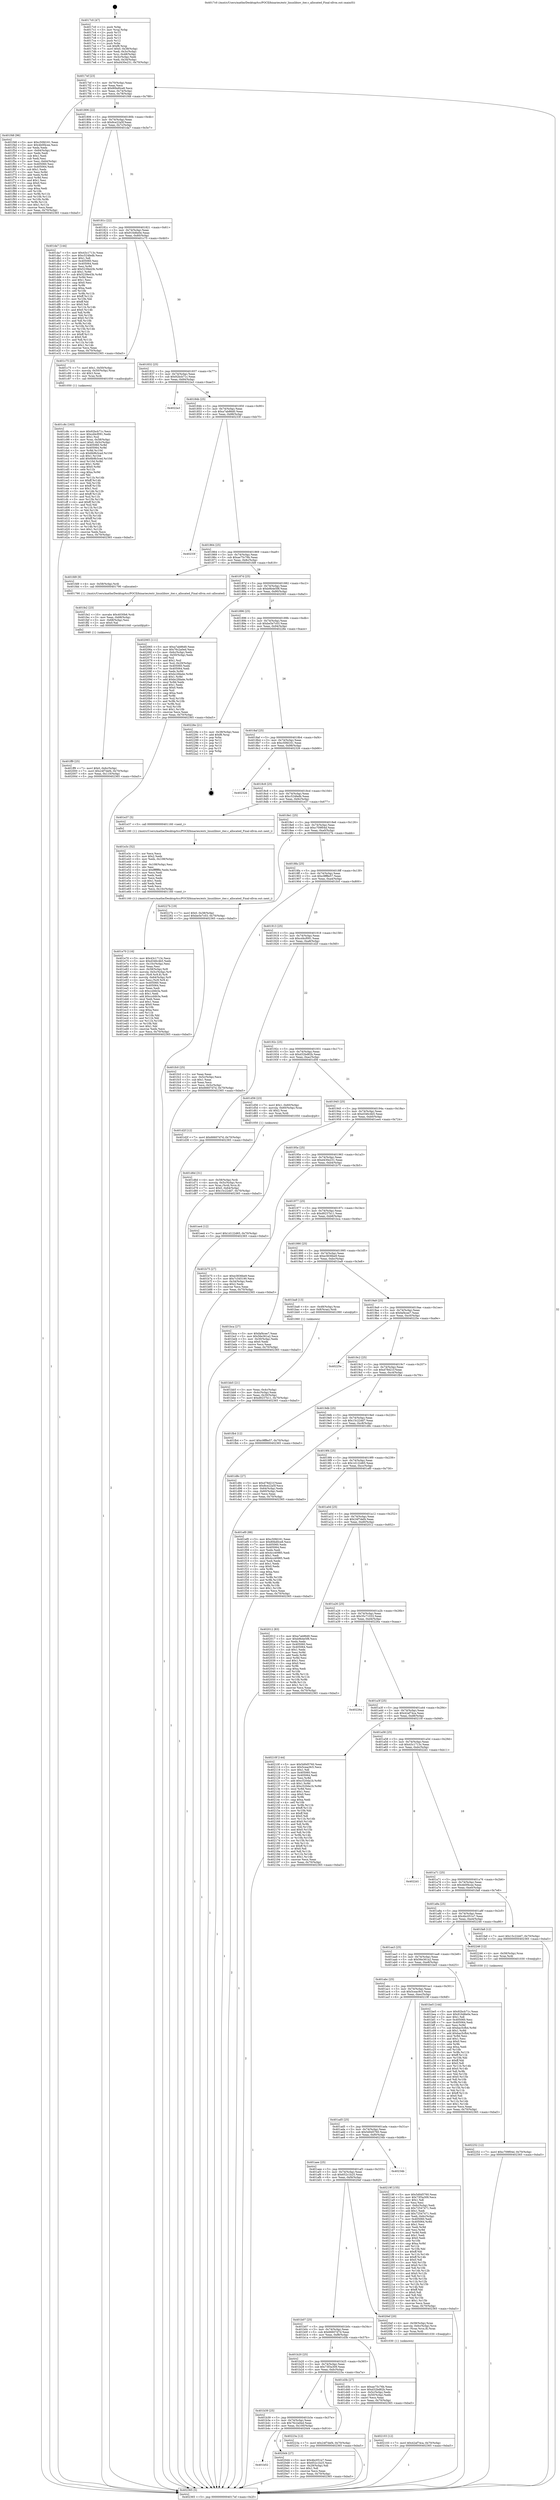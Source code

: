 digraph "0x4017c0" {
  label = "0x4017c0 (/mnt/c/Users/mathe/Desktop/tcc/POCII/binaries/extr_linuxlibiov_iter.c_allocated_Final-ollvm.out::main(0))"
  labelloc = "t"
  node[shape=record]

  Entry [label="",width=0.3,height=0.3,shape=circle,fillcolor=black,style=filled]
  "0x4017ef" [label="{
     0x4017ef [23]\l
     | [instrs]\l
     &nbsp;&nbsp;0x4017ef \<+3\>: mov -0x70(%rbp),%eax\l
     &nbsp;&nbsp;0x4017f2 \<+2\>: mov %eax,%ecx\l
     &nbsp;&nbsp;0x4017f4 \<+6\>: sub $0x80bd0ce8,%ecx\l
     &nbsp;&nbsp;0x4017fa \<+3\>: mov %eax,-0x74(%rbp)\l
     &nbsp;&nbsp;0x4017fd \<+3\>: mov %ecx,-0x78(%rbp)\l
     &nbsp;&nbsp;0x401800 \<+6\>: je 0000000000401f48 \<main+0x788\>\l
  }"]
  "0x401f48" [label="{
     0x401f48 [96]\l
     | [instrs]\l
     &nbsp;&nbsp;0x401f48 \<+5\>: mov $0xc50fd161,%eax\l
     &nbsp;&nbsp;0x401f4d \<+5\>: mov $0x4b0f4cee,%ecx\l
     &nbsp;&nbsp;0x401f52 \<+2\>: xor %edx,%edx\l
     &nbsp;&nbsp;0x401f54 \<+3\>: mov -0x64(%rbp),%esi\l
     &nbsp;&nbsp;0x401f57 \<+2\>: mov %edx,%edi\l
     &nbsp;&nbsp;0x401f59 \<+3\>: sub $0x1,%edi\l
     &nbsp;&nbsp;0x401f5c \<+2\>: sub %edi,%esi\l
     &nbsp;&nbsp;0x401f5e \<+3\>: mov %esi,-0x64(%rbp)\l
     &nbsp;&nbsp;0x401f61 \<+7\>: mov 0x405060,%esi\l
     &nbsp;&nbsp;0x401f68 \<+7\>: mov 0x405064,%edi\l
     &nbsp;&nbsp;0x401f6f \<+3\>: sub $0x1,%edx\l
     &nbsp;&nbsp;0x401f72 \<+3\>: mov %esi,%r8d\l
     &nbsp;&nbsp;0x401f75 \<+3\>: add %edx,%r8d\l
     &nbsp;&nbsp;0x401f78 \<+4\>: imul %r8d,%esi\l
     &nbsp;&nbsp;0x401f7c \<+3\>: and $0x1,%esi\l
     &nbsp;&nbsp;0x401f7f \<+3\>: cmp $0x0,%esi\l
     &nbsp;&nbsp;0x401f82 \<+4\>: sete %r9b\l
     &nbsp;&nbsp;0x401f86 \<+3\>: cmp $0xa,%edi\l
     &nbsp;&nbsp;0x401f89 \<+4\>: setl %r10b\l
     &nbsp;&nbsp;0x401f8d \<+3\>: mov %r9b,%r11b\l
     &nbsp;&nbsp;0x401f90 \<+3\>: and %r10b,%r11b\l
     &nbsp;&nbsp;0x401f93 \<+3\>: xor %r10b,%r9b\l
     &nbsp;&nbsp;0x401f96 \<+3\>: or %r9b,%r11b\l
     &nbsp;&nbsp;0x401f99 \<+4\>: test $0x1,%r11b\l
     &nbsp;&nbsp;0x401f9d \<+3\>: cmovne %ecx,%eax\l
     &nbsp;&nbsp;0x401fa0 \<+3\>: mov %eax,-0x70(%rbp)\l
     &nbsp;&nbsp;0x401fa3 \<+5\>: jmp 0000000000402365 \<main+0xba5\>\l
  }"]
  "0x401806" [label="{
     0x401806 [22]\l
     | [instrs]\l
     &nbsp;&nbsp;0x401806 \<+5\>: jmp 000000000040180b \<main+0x4b\>\l
     &nbsp;&nbsp;0x40180b \<+3\>: mov -0x74(%rbp),%eax\l
     &nbsp;&nbsp;0x40180e \<+5\>: sub $0x8ce22a5f,%eax\l
     &nbsp;&nbsp;0x401813 \<+3\>: mov %eax,-0x7c(%rbp)\l
     &nbsp;&nbsp;0x401816 \<+6\>: je 0000000000401da7 \<main+0x5e7\>\l
  }"]
  Exit [label="",width=0.3,height=0.3,shape=circle,fillcolor=black,style=filled,peripheries=2]
  "0x401da7" [label="{
     0x401da7 [144]\l
     | [instrs]\l
     &nbsp;&nbsp;0x401da7 \<+5\>: mov $0x43c1713c,%eax\l
     &nbsp;&nbsp;0x401dac \<+5\>: mov $0xc524fedb,%ecx\l
     &nbsp;&nbsp;0x401db1 \<+2\>: mov $0x1,%dl\l
     &nbsp;&nbsp;0x401db3 \<+7\>: mov 0x405060,%esi\l
     &nbsp;&nbsp;0x401dba \<+7\>: mov 0x405064,%edi\l
     &nbsp;&nbsp;0x401dc1 \<+3\>: mov %esi,%r8d\l
     &nbsp;&nbsp;0x401dc4 \<+7\>: add $0x5239e43b,%r8d\l
     &nbsp;&nbsp;0x401dcb \<+4\>: sub $0x1,%r8d\l
     &nbsp;&nbsp;0x401dcf \<+7\>: sub $0x5239e43b,%r8d\l
     &nbsp;&nbsp;0x401dd6 \<+4\>: imul %r8d,%esi\l
     &nbsp;&nbsp;0x401dda \<+3\>: and $0x1,%esi\l
     &nbsp;&nbsp;0x401ddd \<+3\>: cmp $0x0,%esi\l
     &nbsp;&nbsp;0x401de0 \<+4\>: sete %r9b\l
     &nbsp;&nbsp;0x401de4 \<+3\>: cmp $0xa,%edi\l
     &nbsp;&nbsp;0x401de7 \<+4\>: setl %r10b\l
     &nbsp;&nbsp;0x401deb \<+3\>: mov %r9b,%r11b\l
     &nbsp;&nbsp;0x401dee \<+4\>: xor $0xff,%r11b\l
     &nbsp;&nbsp;0x401df2 \<+3\>: mov %r10b,%bl\l
     &nbsp;&nbsp;0x401df5 \<+3\>: xor $0xff,%bl\l
     &nbsp;&nbsp;0x401df8 \<+3\>: xor $0x0,%dl\l
     &nbsp;&nbsp;0x401dfb \<+3\>: mov %r11b,%r14b\l
     &nbsp;&nbsp;0x401dfe \<+4\>: and $0x0,%r14b\l
     &nbsp;&nbsp;0x401e02 \<+3\>: and %dl,%r9b\l
     &nbsp;&nbsp;0x401e05 \<+3\>: mov %bl,%r15b\l
     &nbsp;&nbsp;0x401e08 \<+4\>: and $0x0,%r15b\l
     &nbsp;&nbsp;0x401e0c \<+3\>: and %dl,%r10b\l
     &nbsp;&nbsp;0x401e0f \<+3\>: or %r9b,%r14b\l
     &nbsp;&nbsp;0x401e12 \<+3\>: or %r10b,%r15b\l
     &nbsp;&nbsp;0x401e15 \<+3\>: xor %r15b,%r14b\l
     &nbsp;&nbsp;0x401e18 \<+3\>: or %bl,%r11b\l
     &nbsp;&nbsp;0x401e1b \<+4\>: xor $0xff,%r11b\l
     &nbsp;&nbsp;0x401e1f \<+3\>: or $0x0,%dl\l
     &nbsp;&nbsp;0x401e22 \<+3\>: and %dl,%r11b\l
     &nbsp;&nbsp;0x401e25 \<+3\>: or %r11b,%r14b\l
     &nbsp;&nbsp;0x401e28 \<+4\>: test $0x1,%r14b\l
     &nbsp;&nbsp;0x401e2c \<+3\>: cmovne %ecx,%eax\l
     &nbsp;&nbsp;0x401e2f \<+3\>: mov %eax,-0x70(%rbp)\l
     &nbsp;&nbsp;0x401e32 \<+5\>: jmp 0000000000402365 \<main+0xba5\>\l
  }"]
  "0x40181c" [label="{
     0x40181c [22]\l
     | [instrs]\l
     &nbsp;&nbsp;0x40181c \<+5\>: jmp 0000000000401821 \<main+0x61\>\l
     &nbsp;&nbsp;0x401821 \<+3\>: mov -0x74(%rbp),%eax\l
     &nbsp;&nbsp;0x401824 \<+5\>: sub $0x916d6e0e,%eax\l
     &nbsp;&nbsp;0x401829 \<+3\>: mov %eax,-0x80(%rbp)\l
     &nbsp;&nbsp;0x40182c \<+6\>: je 0000000000401c75 \<main+0x4b5\>\l
  }"]
  "0x402252" [label="{
     0x402252 [12]\l
     | [instrs]\l
     &nbsp;&nbsp;0x402252 \<+7\>: movl $0xc709f04d,-0x70(%rbp)\l
     &nbsp;&nbsp;0x402259 \<+5\>: jmp 0000000000402365 \<main+0xba5\>\l
  }"]
  "0x401c75" [label="{
     0x401c75 [23]\l
     | [instrs]\l
     &nbsp;&nbsp;0x401c75 \<+7\>: movl $0x1,-0x50(%rbp)\l
     &nbsp;&nbsp;0x401c7c \<+4\>: movslq -0x50(%rbp),%rax\l
     &nbsp;&nbsp;0x401c80 \<+4\>: shl $0x3,%rax\l
     &nbsp;&nbsp;0x401c84 \<+3\>: mov %rax,%rdi\l
     &nbsp;&nbsp;0x401c87 \<+5\>: call 0000000000401050 \<malloc@plt\>\l
     | [calls]\l
     &nbsp;&nbsp;0x401050 \{1\} (unknown)\l
  }"]
  "0x401832" [label="{
     0x401832 [25]\l
     | [instrs]\l
     &nbsp;&nbsp;0x401832 \<+5\>: jmp 0000000000401837 \<main+0x77\>\l
     &nbsp;&nbsp;0x401837 \<+3\>: mov -0x74(%rbp),%eax\l
     &nbsp;&nbsp;0x40183a \<+5\>: sub $0x92bcb71c,%eax\l
     &nbsp;&nbsp;0x40183f \<+6\>: mov %eax,-0x84(%rbp)\l
     &nbsp;&nbsp;0x401845 \<+6\>: je 00000000004022a3 \<main+0xae3\>\l
  }"]
  "0x402103" [label="{
     0x402103 [12]\l
     | [instrs]\l
     &nbsp;&nbsp;0x402103 \<+7\>: movl $0x42af74ca,-0x70(%rbp)\l
     &nbsp;&nbsp;0x40210a \<+5\>: jmp 0000000000402365 \<main+0xba5\>\l
  }"]
  "0x4022a3" [label="{
     0x4022a3\l
  }", style=dashed]
  "0x40184b" [label="{
     0x40184b [25]\l
     | [instrs]\l
     &nbsp;&nbsp;0x40184b \<+5\>: jmp 0000000000401850 \<main+0x90\>\l
     &nbsp;&nbsp;0x401850 \<+3\>: mov -0x74(%rbp),%eax\l
     &nbsp;&nbsp;0x401853 \<+5\>: sub $0xa7ab86d0,%eax\l
     &nbsp;&nbsp;0x401858 \<+6\>: mov %eax,-0x88(%rbp)\l
     &nbsp;&nbsp;0x40185e \<+6\>: je 000000000040233f \<main+0xb7f\>\l
  }"]
  "0x401b52" [label="{
     0x401b52\l
  }", style=dashed]
  "0x40233f" [label="{
     0x40233f\l
  }", style=dashed]
  "0x401864" [label="{
     0x401864 [25]\l
     | [instrs]\l
     &nbsp;&nbsp;0x401864 \<+5\>: jmp 0000000000401869 \<main+0xa9\>\l
     &nbsp;&nbsp;0x401869 \<+3\>: mov -0x74(%rbp),%eax\l
     &nbsp;&nbsp;0x40186c \<+5\>: sub $0xae75c76b,%eax\l
     &nbsp;&nbsp;0x401871 \<+6\>: mov %eax,-0x8c(%rbp)\l
     &nbsp;&nbsp;0x401877 \<+6\>: je 0000000000401fd9 \<main+0x819\>\l
  }"]
  "0x4020d4" [label="{
     0x4020d4 [27]\l
     | [instrs]\l
     &nbsp;&nbsp;0x4020d4 \<+5\>: mov $0x4bc051e7,%eax\l
     &nbsp;&nbsp;0x4020d9 \<+5\>: mov $0x652c1b25,%ecx\l
     &nbsp;&nbsp;0x4020de \<+3\>: mov -0x29(%rbp),%dl\l
     &nbsp;&nbsp;0x4020e1 \<+3\>: test $0x1,%dl\l
     &nbsp;&nbsp;0x4020e4 \<+3\>: cmovne %ecx,%eax\l
     &nbsp;&nbsp;0x4020e7 \<+3\>: mov %eax,-0x70(%rbp)\l
     &nbsp;&nbsp;0x4020ea \<+5\>: jmp 0000000000402365 \<main+0xba5\>\l
  }"]
  "0x401fd9" [label="{
     0x401fd9 [9]\l
     | [instrs]\l
     &nbsp;&nbsp;0x401fd9 \<+4\>: mov -0x58(%rbp),%rdi\l
     &nbsp;&nbsp;0x401fdd \<+5\>: call 0000000000401790 \<allocated\>\l
     | [calls]\l
     &nbsp;&nbsp;0x401790 \{1\} (/mnt/c/Users/mathe/Desktop/tcc/POCII/binaries/extr_linuxlibiov_iter.c_allocated_Final-ollvm.out::allocated)\l
  }"]
  "0x40187d" [label="{
     0x40187d [25]\l
     | [instrs]\l
     &nbsp;&nbsp;0x40187d \<+5\>: jmp 0000000000401882 \<main+0xc2\>\l
     &nbsp;&nbsp;0x401882 \<+3\>: mov -0x74(%rbp),%eax\l
     &nbsp;&nbsp;0x401885 \<+5\>: sub $0xb9b4e5f8,%eax\l
     &nbsp;&nbsp;0x40188a \<+6\>: mov %eax,-0x90(%rbp)\l
     &nbsp;&nbsp;0x401890 \<+6\>: je 0000000000402065 \<main+0x8a5\>\l
  }"]
  "0x401b39" [label="{
     0x401b39 [25]\l
     | [instrs]\l
     &nbsp;&nbsp;0x401b39 \<+5\>: jmp 0000000000401b3e \<main+0x37e\>\l
     &nbsp;&nbsp;0x401b3e \<+3\>: mov -0x74(%rbp),%eax\l
     &nbsp;&nbsp;0x401b41 \<+5\>: sub $0x76c2a0ed,%eax\l
     &nbsp;&nbsp;0x401b46 \<+6\>: mov %eax,-0x100(%rbp)\l
     &nbsp;&nbsp;0x401b4c \<+6\>: je 00000000004020d4 \<main+0x914\>\l
  }"]
  "0x402065" [label="{
     0x402065 [111]\l
     | [instrs]\l
     &nbsp;&nbsp;0x402065 \<+5\>: mov $0xa7ab86d0,%eax\l
     &nbsp;&nbsp;0x40206a \<+5\>: mov $0x76c2a0ed,%ecx\l
     &nbsp;&nbsp;0x40206f \<+3\>: mov -0x6c(%rbp),%edx\l
     &nbsp;&nbsp;0x402072 \<+3\>: cmp -0x50(%rbp),%edx\l
     &nbsp;&nbsp;0x402075 \<+4\>: setl %sil\l
     &nbsp;&nbsp;0x402079 \<+4\>: and $0x1,%sil\l
     &nbsp;&nbsp;0x40207d \<+4\>: mov %sil,-0x29(%rbp)\l
     &nbsp;&nbsp;0x402081 \<+7\>: mov 0x405060,%edx\l
     &nbsp;&nbsp;0x402088 \<+7\>: mov 0x405064,%edi\l
     &nbsp;&nbsp;0x40208f \<+3\>: mov %edx,%r8d\l
     &nbsp;&nbsp;0x402092 \<+7\>: sub $0xbc2fda4e,%r8d\l
     &nbsp;&nbsp;0x402099 \<+4\>: sub $0x1,%r8d\l
     &nbsp;&nbsp;0x40209d \<+7\>: add $0xbc2fda4e,%r8d\l
     &nbsp;&nbsp;0x4020a4 \<+4\>: imul %r8d,%edx\l
     &nbsp;&nbsp;0x4020a8 \<+3\>: and $0x1,%edx\l
     &nbsp;&nbsp;0x4020ab \<+3\>: cmp $0x0,%edx\l
     &nbsp;&nbsp;0x4020ae \<+4\>: sete %sil\l
     &nbsp;&nbsp;0x4020b2 \<+3\>: cmp $0xa,%edi\l
     &nbsp;&nbsp;0x4020b5 \<+4\>: setl %r9b\l
     &nbsp;&nbsp;0x4020b9 \<+3\>: mov %sil,%r10b\l
     &nbsp;&nbsp;0x4020bc \<+3\>: and %r9b,%r10b\l
     &nbsp;&nbsp;0x4020bf \<+3\>: xor %r9b,%sil\l
     &nbsp;&nbsp;0x4020c2 \<+3\>: or %sil,%r10b\l
     &nbsp;&nbsp;0x4020c5 \<+4\>: test $0x1,%r10b\l
     &nbsp;&nbsp;0x4020c9 \<+3\>: cmovne %ecx,%eax\l
     &nbsp;&nbsp;0x4020cc \<+3\>: mov %eax,-0x70(%rbp)\l
     &nbsp;&nbsp;0x4020cf \<+5\>: jmp 0000000000402365 \<main+0xba5\>\l
  }"]
  "0x401896" [label="{
     0x401896 [25]\l
     | [instrs]\l
     &nbsp;&nbsp;0x401896 \<+5\>: jmp 000000000040189b \<main+0xdb\>\l
     &nbsp;&nbsp;0x40189b \<+3\>: mov -0x74(%rbp),%eax\l
     &nbsp;&nbsp;0x40189e \<+5\>: sub $0xbe5e7c03,%eax\l
     &nbsp;&nbsp;0x4018a3 \<+6\>: mov %eax,-0x94(%rbp)\l
     &nbsp;&nbsp;0x4018a9 \<+6\>: je 000000000040228e \<main+0xace\>\l
  }"]
  "0x40223a" [label="{
     0x40223a [12]\l
     | [instrs]\l
     &nbsp;&nbsp;0x40223a \<+7\>: movl $0x24f7def4,-0x70(%rbp)\l
     &nbsp;&nbsp;0x402241 \<+5\>: jmp 0000000000402365 \<main+0xba5\>\l
  }"]
  "0x40228e" [label="{
     0x40228e [21]\l
     | [instrs]\l
     &nbsp;&nbsp;0x40228e \<+3\>: mov -0x38(%rbp),%eax\l
     &nbsp;&nbsp;0x402291 \<+7\>: add $0xf8,%rsp\l
     &nbsp;&nbsp;0x402298 \<+1\>: pop %rbx\l
     &nbsp;&nbsp;0x402299 \<+2\>: pop %r12\l
     &nbsp;&nbsp;0x40229b \<+2\>: pop %r13\l
     &nbsp;&nbsp;0x40229d \<+2\>: pop %r14\l
     &nbsp;&nbsp;0x40229f \<+2\>: pop %r15\l
     &nbsp;&nbsp;0x4022a1 \<+1\>: pop %rbp\l
     &nbsp;&nbsp;0x4022a2 \<+1\>: ret\l
  }"]
  "0x4018af" [label="{
     0x4018af [25]\l
     | [instrs]\l
     &nbsp;&nbsp;0x4018af \<+5\>: jmp 00000000004018b4 \<main+0xf4\>\l
     &nbsp;&nbsp;0x4018b4 \<+3\>: mov -0x74(%rbp),%eax\l
     &nbsp;&nbsp;0x4018b7 \<+5\>: sub $0xc50fd161,%eax\l
     &nbsp;&nbsp;0x4018bc \<+6\>: mov %eax,-0x98(%rbp)\l
     &nbsp;&nbsp;0x4018c2 \<+6\>: je 0000000000402326 \<main+0xb66\>\l
  }"]
  "0x401ff9" [label="{
     0x401ff9 [25]\l
     | [instrs]\l
     &nbsp;&nbsp;0x401ff9 \<+7\>: movl $0x0,-0x6c(%rbp)\l
     &nbsp;&nbsp;0x402000 \<+7\>: movl $0x24f7def4,-0x70(%rbp)\l
     &nbsp;&nbsp;0x402007 \<+6\>: mov %eax,-0x110(%rbp)\l
     &nbsp;&nbsp;0x40200d \<+5\>: jmp 0000000000402365 \<main+0xba5\>\l
  }"]
  "0x402326" [label="{
     0x402326\l
  }", style=dashed]
  "0x4018c8" [label="{
     0x4018c8 [25]\l
     | [instrs]\l
     &nbsp;&nbsp;0x4018c8 \<+5\>: jmp 00000000004018cd \<main+0x10d\>\l
     &nbsp;&nbsp;0x4018cd \<+3\>: mov -0x74(%rbp),%eax\l
     &nbsp;&nbsp;0x4018d0 \<+5\>: sub $0xc524fedb,%eax\l
     &nbsp;&nbsp;0x4018d5 \<+6\>: mov %eax,-0x9c(%rbp)\l
     &nbsp;&nbsp;0x4018db \<+6\>: je 0000000000401e37 \<main+0x677\>\l
  }"]
  "0x401fe2" [label="{
     0x401fe2 [23]\l
     | [instrs]\l
     &nbsp;&nbsp;0x401fe2 \<+10\>: movabs $0x4030b6,%rdi\l
     &nbsp;&nbsp;0x401fec \<+3\>: mov %eax,-0x68(%rbp)\l
     &nbsp;&nbsp;0x401fef \<+3\>: mov -0x68(%rbp),%esi\l
     &nbsp;&nbsp;0x401ff2 \<+2\>: mov $0x0,%al\l
     &nbsp;&nbsp;0x401ff4 \<+5\>: call 0000000000401040 \<printf@plt\>\l
     | [calls]\l
     &nbsp;&nbsp;0x401040 \{1\} (unknown)\l
  }"]
  "0x401e37" [label="{
     0x401e37 [5]\l
     | [instrs]\l
     &nbsp;&nbsp;0x401e37 \<+5\>: call 0000000000401160 \<next_i\>\l
     | [calls]\l
     &nbsp;&nbsp;0x401160 \{1\} (/mnt/c/Users/mathe/Desktop/tcc/POCII/binaries/extr_linuxlibiov_iter.c_allocated_Final-ollvm.out::next_i)\l
  }"]
  "0x4018e1" [label="{
     0x4018e1 [25]\l
     | [instrs]\l
     &nbsp;&nbsp;0x4018e1 \<+5\>: jmp 00000000004018e6 \<main+0x126\>\l
     &nbsp;&nbsp;0x4018e6 \<+3\>: mov -0x74(%rbp),%eax\l
     &nbsp;&nbsp;0x4018e9 \<+5\>: sub $0xc709f04d,%eax\l
     &nbsp;&nbsp;0x4018ee \<+6\>: mov %eax,-0xa0(%rbp)\l
     &nbsp;&nbsp;0x4018f4 \<+6\>: je 000000000040227b \<main+0xabb\>\l
  }"]
  "0x401e70" [label="{
     0x401e70 [116]\l
     | [instrs]\l
     &nbsp;&nbsp;0x401e70 \<+5\>: mov $0x43c1713c,%ecx\l
     &nbsp;&nbsp;0x401e75 \<+5\>: mov $0xd346c4b5,%edx\l
     &nbsp;&nbsp;0x401e7a \<+6\>: mov -0x10c(%rbp),%esi\l
     &nbsp;&nbsp;0x401e80 \<+3\>: imul %eax,%esi\l
     &nbsp;&nbsp;0x401e83 \<+4\>: mov -0x58(%rbp),%r8\l
     &nbsp;&nbsp;0x401e87 \<+4\>: movslq -0x5c(%rbp),%r9\l
     &nbsp;&nbsp;0x401e8b \<+4\>: mov (%r8,%r9,8),%r8\l
     &nbsp;&nbsp;0x401e8f \<+4\>: movslq -0x64(%rbp),%r9\l
     &nbsp;&nbsp;0x401e93 \<+4\>: mov %esi,(%r8,%r9,4)\l
     &nbsp;&nbsp;0x401e97 \<+7\>: mov 0x405060,%eax\l
     &nbsp;&nbsp;0x401e9e \<+7\>: mov 0x405064,%esi\l
     &nbsp;&nbsp;0x401ea5 \<+2\>: mov %eax,%edi\l
     &nbsp;&nbsp;0x401ea7 \<+6\>: sub $0xccd4b3a,%edi\l
     &nbsp;&nbsp;0x401ead \<+3\>: sub $0x1,%edi\l
     &nbsp;&nbsp;0x401eb0 \<+6\>: add $0xccd4b3a,%edi\l
     &nbsp;&nbsp;0x401eb6 \<+3\>: imul %edi,%eax\l
     &nbsp;&nbsp;0x401eb9 \<+3\>: and $0x1,%eax\l
     &nbsp;&nbsp;0x401ebc \<+3\>: cmp $0x0,%eax\l
     &nbsp;&nbsp;0x401ebf \<+4\>: sete %r10b\l
     &nbsp;&nbsp;0x401ec3 \<+3\>: cmp $0xa,%esi\l
     &nbsp;&nbsp;0x401ec6 \<+4\>: setl %r11b\l
     &nbsp;&nbsp;0x401eca \<+3\>: mov %r10b,%bl\l
     &nbsp;&nbsp;0x401ecd \<+3\>: and %r11b,%bl\l
     &nbsp;&nbsp;0x401ed0 \<+3\>: xor %r11b,%r10b\l
     &nbsp;&nbsp;0x401ed3 \<+3\>: or %r10b,%bl\l
     &nbsp;&nbsp;0x401ed6 \<+3\>: test $0x1,%bl\l
     &nbsp;&nbsp;0x401ed9 \<+3\>: cmovne %edx,%ecx\l
     &nbsp;&nbsp;0x401edc \<+3\>: mov %ecx,-0x70(%rbp)\l
     &nbsp;&nbsp;0x401edf \<+5\>: jmp 0000000000402365 \<main+0xba5\>\l
  }"]
  "0x40227b" [label="{
     0x40227b [19]\l
     | [instrs]\l
     &nbsp;&nbsp;0x40227b \<+7\>: movl $0x0,-0x38(%rbp)\l
     &nbsp;&nbsp;0x402282 \<+7\>: movl $0xbe5e7c03,-0x70(%rbp)\l
     &nbsp;&nbsp;0x402289 \<+5\>: jmp 0000000000402365 \<main+0xba5\>\l
  }"]
  "0x4018fa" [label="{
     0x4018fa [25]\l
     | [instrs]\l
     &nbsp;&nbsp;0x4018fa \<+5\>: jmp 00000000004018ff \<main+0x13f\>\l
     &nbsp;&nbsp;0x4018ff \<+3\>: mov -0x74(%rbp),%eax\l
     &nbsp;&nbsp;0x401902 \<+5\>: sub $0xc9ff8e57,%eax\l
     &nbsp;&nbsp;0x401907 \<+6\>: mov %eax,-0xa4(%rbp)\l
     &nbsp;&nbsp;0x40190d \<+6\>: je 0000000000401fc0 \<main+0x800\>\l
  }"]
  "0x401e3c" [label="{
     0x401e3c [52]\l
     | [instrs]\l
     &nbsp;&nbsp;0x401e3c \<+2\>: xor %ecx,%ecx\l
     &nbsp;&nbsp;0x401e3e \<+5\>: mov $0x2,%edx\l
     &nbsp;&nbsp;0x401e43 \<+6\>: mov %edx,-0x108(%rbp)\l
     &nbsp;&nbsp;0x401e49 \<+1\>: cltd\l
     &nbsp;&nbsp;0x401e4a \<+6\>: mov -0x108(%rbp),%esi\l
     &nbsp;&nbsp;0x401e50 \<+2\>: idiv %esi\l
     &nbsp;&nbsp;0x401e52 \<+6\>: imul $0xfffffffe,%edx,%edx\l
     &nbsp;&nbsp;0x401e58 \<+2\>: mov %ecx,%edi\l
     &nbsp;&nbsp;0x401e5a \<+2\>: sub %edx,%edi\l
     &nbsp;&nbsp;0x401e5c \<+2\>: mov %ecx,%edx\l
     &nbsp;&nbsp;0x401e5e \<+3\>: sub $0x1,%edx\l
     &nbsp;&nbsp;0x401e61 \<+2\>: add %edx,%edi\l
     &nbsp;&nbsp;0x401e63 \<+2\>: sub %edi,%ecx\l
     &nbsp;&nbsp;0x401e65 \<+6\>: mov %ecx,-0x10c(%rbp)\l
     &nbsp;&nbsp;0x401e6b \<+5\>: call 0000000000401160 \<next_i\>\l
     | [calls]\l
     &nbsp;&nbsp;0x401160 \{1\} (/mnt/c/Users/mathe/Desktop/tcc/POCII/binaries/extr_linuxlibiov_iter.c_allocated_Final-ollvm.out::next_i)\l
  }"]
  "0x401fc0" [label="{
     0x401fc0 [25]\l
     | [instrs]\l
     &nbsp;&nbsp;0x401fc0 \<+2\>: xor %eax,%eax\l
     &nbsp;&nbsp;0x401fc2 \<+3\>: mov -0x5c(%rbp),%ecx\l
     &nbsp;&nbsp;0x401fc5 \<+3\>: sub $0x1,%eax\l
     &nbsp;&nbsp;0x401fc8 \<+2\>: sub %eax,%ecx\l
     &nbsp;&nbsp;0x401fca \<+3\>: mov %ecx,-0x5c(%rbp)\l
     &nbsp;&nbsp;0x401fcd \<+7\>: movl $0x66607d7d,-0x70(%rbp)\l
     &nbsp;&nbsp;0x401fd4 \<+5\>: jmp 0000000000402365 \<main+0xba5\>\l
  }"]
  "0x401913" [label="{
     0x401913 [25]\l
     | [instrs]\l
     &nbsp;&nbsp;0x401913 \<+5\>: jmp 0000000000401918 \<main+0x158\>\l
     &nbsp;&nbsp;0x401918 \<+3\>: mov -0x74(%rbp),%eax\l
     &nbsp;&nbsp;0x40191b \<+5\>: sub $0xcd4cf091,%eax\l
     &nbsp;&nbsp;0x401920 \<+6\>: mov %eax,-0xa8(%rbp)\l
     &nbsp;&nbsp;0x401926 \<+6\>: je 0000000000401d2f \<main+0x56f\>\l
  }"]
  "0x401d6d" [label="{
     0x401d6d [31]\l
     | [instrs]\l
     &nbsp;&nbsp;0x401d6d \<+4\>: mov -0x58(%rbp),%rdi\l
     &nbsp;&nbsp;0x401d71 \<+4\>: movslq -0x5c(%rbp),%rcx\l
     &nbsp;&nbsp;0x401d75 \<+4\>: mov %rax,(%rdi,%rcx,8)\l
     &nbsp;&nbsp;0x401d79 \<+7\>: movl $0x0,-0x64(%rbp)\l
     &nbsp;&nbsp;0x401d80 \<+7\>: movl $0x15c22dd7,-0x70(%rbp)\l
     &nbsp;&nbsp;0x401d87 \<+5\>: jmp 0000000000402365 \<main+0xba5\>\l
  }"]
  "0x401d2f" [label="{
     0x401d2f [12]\l
     | [instrs]\l
     &nbsp;&nbsp;0x401d2f \<+7\>: movl $0x66607d7d,-0x70(%rbp)\l
     &nbsp;&nbsp;0x401d36 \<+5\>: jmp 0000000000402365 \<main+0xba5\>\l
  }"]
  "0x40192c" [label="{
     0x40192c [25]\l
     | [instrs]\l
     &nbsp;&nbsp;0x40192c \<+5\>: jmp 0000000000401931 \<main+0x171\>\l
     &nbsp;&nbsp;0x401931 \<+3\>: mov -0x74(%rbp),%eax\l
     &nbsp;&nbsp;0x401934 \<+5\>: sub $0xd32bd82b,%eax\l
     &nbsp;&nbsp;0x401939 \<+6\>: mov %eax,-0xac(%rbp)\l
     &nbsp;&nbsp;0x40193f \<+6\>: je 0000000000401d56 \<main+0x596\>\l
  }"]
  "0x401b20" [label="{
     0x401b20 [25]\l
     | [instrs]\l
     &nbsp;&nbsp;0x401b20 \<+5\>: jmp 0000000000401b25 \<main+0x365\>\l
     &nbsp;&nbsp;0x401b25 \<+3\>: mov -0x74(%rbp),%eax\l
     &nbsp;&nbsp;0x401b28 \<+5\>: sub $0x73f3a309,%eax\l
     &nbsp;&nbsp;0x401b2d \<+6\>: mov %eax,-0xfc(%rbp)\l
     &nbsp;&nbsp;0x401b33 \<+6\>: je 000000000040223a \<main+0xa7a\>\l
  }"]
  "0x401d56" [label="{
     0x401d56 [23]\l
     | [instrs]\l
     &nbsp;&nbsp;0x401d56 \<+7\>: movl $0x1,-0x60(%rbp)\l
     &nbsp;&nbsp;0x401d5d \<+4\>: movslq -0x60(%rbp),%rax\l
     &nbsp;&nbsp;0x401d61 \<+4\>: shl $0x2,%rax\l
     &nbsp;&nbsp;0x401d65 \<+3\>: mov %rax,%rdi\l
     &nbsp;&nbsp;0x401d68 \<+5\>: call 0000000000401050 \<malloc@plt\>\l
     | [calls]\l
     &nbsp;&nbsp;0x401050 \{1\} (unknown)\l
  }"]
  "0x401945" [label="{
     0x401945 [25]\l
     | [instrs]\l
     &nbsp;&nbsp;0x401945 \<+5\>: jmp 000000000040194a \<main+0x18a\>\l
     &nbsp;&nbsp;0x40194a \<+3\>: mov -0x74(%rbp),%eax\l
     &nbsp;&nbsp;0x40194d \<+5\>: sub $0xd346c4b5,%eax\l
     &nbsp;&nbsp;0x401952 \<+6\>: mov %eax,-0xb0(%rbp)\l
     &nbsp;&nbsp;0x401958 \<+6\>: je 0000000000401ee4 \<main+0x724\>\l
  }"]
  "0x401d3b" [label="{
     0x401d3b [27]\l
     | [instrs]\l
     &nbsp;&nbsp;0x401d3b \<+5\>: mov $0xae75c76b,%eax\l
     &nbsp;&nbsp;0x401d40 \<+5\>: mov $0xd32bd82b,%ecx\l
     &nbsp;&nbsp;0x401d45 \<+3\>: mov -0x5c(%rbp),%edx\l
     &nbsp;&nbsp;0x401d48 \<+3\>: cmp -0x50(%rbp),%edx\l
     &nbsp;&nbsp;0x401d4b \<+3\>: cmovl %ecx,%eax\l
     &nbsp;&nbsp;0x401d4e \<+3\>: mov %eax,-0x70(%rbp)\l
     &nbsp;&nbsp;0x401d51 \<+5\>: jmp 0000000000402365 \<main+0xba5\>\l
  }"]
  "0x401ee4" [label="{
     0x401ee4 [12]\l
     | [instrs]\l
     &nbsp;&nbsp;0x401ee4 \<+7\>: movl $0x1d122d65,-0x70(%rbp)\l
     &nbsp;&nbsp;0x401eeb \<+5\>: jmp 0000000000402365 \<main+0xba5\>\l
  }"]
  "0x40195e" [label="{
     0x40195e [25]\l
     | [instrs]\l
     &nbsp;&nbsp;0x40195e \<+5\>: jmp 0000000000401963 \<main+0x1a3\>\l
     &nbsp;&nbsp;0x401963 \<+3\>: mov -0x74(%rbp),%eax\l
     &nbsp;&nbsp;0x401966 \<+5\>: sub $0xd430e231,%eax\l
     &nbsp;&nbsp;0x40196b \<+6\>: mov %eax,-0xb4(%rbp)\l
     &nbsp;&nbsp;0x401971 \<+6\>: je 0000000000401b75 \<main+0x3b5\>\l
  }"]
  "0x401b07" [label="{
     0x401b07 [25]\l
     | [instrs]\l
     &nbsp;&nbsp;0x401b07 \<+5\>: jmp 0000000000401b0c \<main+0x34c\>\l
     &nbsp;&nbsp;0x401b0c \<+3\>: mov -0x74(%rbp),%eax\l
     &nbsp;&nbsp;0x401b0f \<+5\>: sub $0x66607d7d,%eax\l
     &nbsp;&nbsp;0x401b14 \<+6\>: mov %eax,-0xf8(%rbp)\l
     &nbsp;&nbsp;0x401b1a \<+6\>: je 0000000000401d3b \<main+0x57b\>\l
  }"]
  "0x401b75" [label="{
     0x401b75 [27]\l
     | [instrs]\l
     &nbsp;&nbsp;0x401b75 \<+5\>: mov $0xe3836be9,%eax\l
     &nbsp;&nbsp;0x401b7a \<+5\>: mov $0x7c345190,%ecx\l
     &nbsp;&nbsp;0x401b7f \<+3\>: mov -0x34(%rbp),%edx\l
     &nbsp;&nbsp;0x401b82 \<+3\>: cmp $0x2,%edx\l
     &nbsp;&nbsp;0x401b85 \<+3\>: cmovne %ecx,%eax\l
     &nbsp;&nbsp;0x401b88 \<+3\>: mov %eax,-0x70(%rbp)\l
     &nbsp;&nbsp;0x401b8b \<+5\>: jmp 0000000000402365 \<main+0xba5\>\l
  }"]
  "0x401977" [label="{
     0x401977 [25]\l
     | [instrs]\l
     &nbsp;&nbsp;0x401977 \<+5\>: jmp 000000000040197c \<main+0x1bc\>\l
     &nbsp;&nbsp;0x40197c \<+3\>: mov -0x74(%rbp),%eax\l
     &nbsp;&nbsp;0x40197f \<+5\>: sub $0xd9237b11,%eax\l
     &nbsp;&nbsp;0x401984 \<+6\>: mov %eax,-0xb8(%rbp)\l
     &nbsp;&nbsp;0x40198a \<+6\>: je 0000000000401bca \<main+0x40a\>\l
  }"]
  "0x402365" [label="{
     0x402365 [5]\l
     | [instrs]\l
     &nbsp;&nbsp;0x402365 \<+5\>: jmp 00000000004017ef \<main+0x2f\>\l
  }"]
  "0x4017c0" [label="{
     0x4017c0 [47]\l
     | [instrs]\l
     &nbsp;&nbsp;0x4017c0 \<+1\>: push %rbp\l
     &nbsp;&nbsp;0x4017c1 \<+3\>: mov %rsp,%rbp\l
     &nbsp;&nbsp;0x4017c4 \<+2\>: push %r15\l
     &nbsp;&nbsp;0x4017c6 \<+2\>: push %r14\l
     &nbsp;&nbsp;0x4017c8 \<+2\>: push %r13\l
     &nbsp;&nbsp;0x4017ca \<+2\>: push %r12\l
     &nbsp;&nbsp;0x4017cc \<+1\>: push %rbx\l
     &nbsp;&nbsp;0x4017cd \<+7\>: sub $0xf8,%rsp\l
     &nbsp;&nbsp;0x4017d4 \<+7\>: movl $0x0,-0x38(%rbp)\l
     &nbsp;&nbsp;0x4017db \<+3\>: mov %edi,-0x3c(%rbp)\l
     &nbsp;&nbsp;0x4017de \<+4\>: mov %rsi,-0x48(%rbp)\l
     &nbsp;&nbsp;0x4017e2 \<+3\>: mov -0x3c(%rbp),%edi\l
     &nbsp;&nbsp;0x4017e5 \<+3\>: mov %edi,-0x34(%rbp)\l
     &nbsp;&nbsp;0x4017e8 \<+7\>: movl $0xd430e231,-0x70(%rbp)\l
  }"]
  "0x4020ef" [label="{
     0x4020ef [20]\l
     | [instrs]\l
     &nbsp;&nbsp;0x4020ef \<+4\>: mov -0x58(%rbp),%rax\l
     &nbsp;&nbsp;0x4020f3 \<+4\>: movslq -0x6c(%rbp),%rcx\l
     &nbsp;&nbsp;0x4020f7 \<+4\>: mov (%rax,%rcx,8),%rax\l
     &nbsp;&nbsp;0x4020fb \<+3\>: mov %rax,%rdi\l
     &nbsp;&nbsp;0x4020fe \<+5\>: call 0000000000401030 \<free@plt\>\l
     | [calls]\l
     &nbsp;&nbsp;0x401030 \{1\} (unknown)\l
  }"]
  "0x401bca" [label="{
     0x401bca [27]\l
     | [instrs]\l
     &nbsp;&nbsp;0x401bca \<+5\>: mov $0xfaf4cee7,%eax\l
     &nbsp;&nbsp;0x401bcf \<+5\>: mov $0x56e361a2,%ecx\l
     &nbsp;&nbsp;0x401bd4 \<+3\>: mov -0x30(%rbp),%edx\l
     &nbsp;&nbsp;0x401bd7 \<+3\>: cmp $0x0,%edx\l
     &nbsp;&nbsp;0x401bda \<+3\>: cmove %ecx,%eax\l
     &nbsp;&nbsp;0x401bdd \<+3\>: mov %eax,-0x70(%rbp)\l
     &nbsp;&nbsp;0x401be0 \<+5\>: jmp 0000000000402365 \<main+0xba5\>\l
  }"]
  "0x401990" [label="{
     0x401990 [25]\l
     | [instrs]\l
     &nbsp;&nbsp;0x401990 \<+5\>: jmp 0000000000401995 \<main+0x1d5\>\l
     &nbsp;&nbsp;0x401995 \<+3\>: mov -0x74(%rbp),%eax\l
     &nbsp;&nbsp;0x401998 \<+5\>: sub $0xe3836be9,%eax\l
     &nbsp;&nbsp;0x40199d \<+6\>: mov %eax,-0xbc(%rbp)\l
     &nbsp;&nbsp;0x4019a3 \<+6\>: je 0000000000401ba8 \<main+0x3e8\>\l
  }"]
  "0x401aee" [label="{
     0x401aee [25]\l
     | [instrs]\l
     &nbsp;&nbsp;0x401aee \<+5\>: jmp 0000000000401af3 \<main+0x333\>\l
     &nbsp;&nbsp;0x401af3 \<+3\>: mov -0x74(%rbp),%eax\l
     &nbsp;&nbsp;0x401af6 \<+5\>: sub $0x652c1b25,%eax\l
     &nbsp;&nbsp;0x401afb \<+6\>: mov %eax,-0xf4(%rbp)\l
     &nbsp;&nbsp;0x401b01 \<+6\>: je 00000000004020ef \<main+0x92f\>\l
  }"]
  "0x401ba8" [label="{
     0x401ba8 [13]\l
     | [instrs]\l
     &nbsp;&nbsp;0x401ba8 \<+4\>: mov -0x48(%rbp),%rax\l
     &nbsp;&nbsp;0x401bac \<+4\>: mov 0x8(%rax),%rdi\l
     &nbsp;&nbsp;0x401bb0 \<+5\>: call 0000000000401060 \<atoi@plt\>\l
     | [calls]\l
     &nbsp;&nbsp;0x401060 \{1\} (unknown)\l
  }"]
  "0x4019a9" [label="{
     0x4019a9 [25]\l
     | [instrs]\l
     &nbsp;&nbsp;0x4019a9 \<+5\>: jmp 00000000004019ae \<main+0x1ee\>\l
     &nbsp;&nbsp;0x4019ae \<+3\>: mov -0x74(%rbp),%eax\l
     &nbsp;&nbsp;0x4019b1 \<+5\>: sub $0xfaf4cee7,%eax\l
     &nbsp;&nbsp;0x4019b6 \<+6\>: mov %eax,-0xc0(%rbp)\l
     &nbsp;&nbsp;0x4019bc \<+6\>: je 000000000040225e \<main+0xa9e\>\l
  }"]
  "0x401bb5" [label="{
     0x401bb5 [21]\l
     | [instrs]\l
     &nbsp;&nbsp;0x401bb5 \<+3\>: mov %eax,-0x4c(%rbp)\l
     &nbsp;&nbsp;0x401bb8 \<+3\>: mov -0x4c(%rbp),%eax\l
     &nbsp;&nbsp;0x401bbb \<+3\>: mov %eax,-0x30(%rbp)\l
     &nbsp;&nbsp;0x401bbe \<+7\>: movl $0xd9237b11,-0x70(%rbp)\l
     &nbsp;&nbsp;0x401bc5 \<+5\>: jmp 0000000000402365 \<main+0xba5\>\l
  }"]
  "0x40234b" [label="{
     0x40234b\l
  }", style=dashed]
  "0x40225e" [label="{
     0x40225e\l
  }", style=dashed]
  "0x4019c2" [label="{
     0x4019c2 [25]\l
     | [instrs]\l
     &nbsp;&nbsp;0x4019c2 \<+5\>: jmp 00000000004019c7 \<main+0x207\>\l
     &nbsp;&nbsp;0x4019c7 \<+3\>: mov -0x74(%rbp),%eax\l
     &nbsp;&nbsp;0x4019ca \<+5\>: sub $0xd78d21f,%eax\l
     &nbsp;&nbsp;0x4019cf \<+6\>: mov %eax,-0xc4(%rbp)\l
     &nbsp;&nbsp;0x4019d5 \<+6\>: je 0000000000401fb4 \<main+0x7f4\>\l
  }"]
  "0x401ad5" [label="{
     0x401ad5 [25]\l
     | [instrs]\l
     &nbsp;&nbsp;0x401ad5 \<+5\>: jmp 0000000000401ada \<main+0x31a\>\l
     &nbsp;&nbsp;0x401ada \<+3\>: mov -0x74(%rbp),%eax\l
     &nbsp;&nbsp;0x401add \<+5\>: sub $0x5d0d5760,%eax\l
     &nbsp;&nbsp;0x401ae2 \<+6\>: mov %eax,-0xf0(%rbp)\l
     &nbsp;&nbsp;0x401ae8 \<+6\>: je 000000000040234b \<main+0xb8b\>\l
  }"]
  "0x401fb4" [label="{
     0x401fb4 [12]\l
     | [instrs]\l
     &nbsp;&nbsp;0x401fb4 \<+7\>: movl $0xc9ff8e57,-0x70(%rbp)\l
     &nbsp;&nbsp;0x401fbb \<+5\>: jmp 0000000000402365 \<main+0xba5\>\l
  }"]
  "0x4019db" [label="{
     0x4019db [25]\l
     | [instrs]\l
     &nbsp;&nbsp;0x4019db \<+5\>: jmp 00000000004019e0 \<main+0x220\>\l
     &nbsp;&nbsp;0x4019e0 \<+3\>: mov -0x74(%rbp),%eax\l
     &nbsp;&nbsp;0x4019e3 \<+5\>: sub $0x15c22dd7,%eax\l
     &nbsp;&nbsp;0x4019e8 \<+6\>: mov %eax,-0xc8(%rbp)\l
     &nbsp;&nbsp;0x4019ee \<+6\>: je 0000000000401d8c \<main+0x5cc\>\l
  }"]
  "0x40219f" [label="{
     0x40219f [155]\l
     | [instrs]\l
     &nbsp;&nbsp;0x40219f \<+5\>: mov $0x5d0d5760,%eax\l
     &nbsp;&nbsp;0x4021a4 \<+5\>: mov $0x73f3a309,%ecx\l
     &nbsp;&nbsp;0x4021a9 \<+2\>: mov $0x1,%dl\l
     &nbsp;&nbsp;0x4021ab \<+2\>: xor %esi,%esi\l
     &nbsp;&nbsp;0x4021ad \<+3\>: mov -0x6c(%rbp),%edi\l
     &nbsp;&nbsp;0x4021b0 \<+6\>: sub $0x72547471,%edi\l
     &nbsp;&nbsp;0x4021b6 \<+3\>: add $0x1,%edi\l
     &nbsp;&nbsp;0x4021b9 \<+6\>: add $0x72547471,%edi\l
     &nbsp;&nbsp;0x4021bf \<+3\>: mov %edi,-0x6c(%rbp)\l
     &nbsp;&nbsp;0x4021c2 \<+7\>: mov 0x405060,%edi\l
     &nbsp;&nbsp;0x4021c9 \<+8\>: mov 0x405064,%r8d\l
     &nbsp;&nbsp;0x4021d1 \<+3\>: sub $0x1,%esi\l
     &nbsp;&nbsp;0x4021d4 \<+3\>: mov %edi,%r9d\l
     &nbsp;&nbsp;0x4021d7 \<+3\>: add %esi,%r9d\l
     &nbsp;&nbsp;0x4021da \<+4\>: imul %r9d,%edi\l
     &nbsp;&nbsp;0x4021de \<+3\>: and $0x1,%edi\l
     &nbsp;&nbsp;0x4021e1 \<+3\>: cmp $0x0,%edi\l
     &nbsp;&nbsp;0x4021e4 \<+4\>: sete %r10b\l
     &nbsp;&nbsp;0x4021e8 \<+4\>: cmp $0xa,%r8d\l
     &nbsp;&nbsp;0x4021ec \<+4\>: setl %r11b\l
     &nbsp;&nbsp;0x4021f0 \<+3\>: mov %r10b,%bl\l
     &nbsp;&nbsp;0x4021f3 \<+3\>: xor $0xff,%bl\l
     &nbsp;&nbsp;0x4021f6 \<+3\>: mov %r11b,%r14b\l
     &nbsp;&nbsp;0x4021f9 \<+4\>: xor $0xff,%r14b\l
     &nbsp;&nbsp;0x4021fd \<+3\>: xor $0x0,%dl\l
     &nbsp;&nbsp;0x402200 \<+3\>: mov %bl,%r15b\l
     &nbsp;&nbsp;0x402203 \<+4\>: and $0x0,%r15b\l
     &nbsp;&nbsp;0x402207 \<+3\>: and %dl,%r10b\l
     &nbsp;&nbsp;0x40220a \<+3\>: mov %r14b,%r12b\l
     &nbsp;&nbsp;0x40220d \<+4\>: and $0x0,%r12b\l
     &nbsp;&nbsp;0x402211 \<+3\>: and %dl,%r11b\l
     &nbsp;&nbsp;0x402214 \<+3\>: or %r10b,%r15b\l
     &nbsp;&nbsp;0x402217 \<+3\>: or %r11b,%r12b\l
     &nbsp;&nbsp;0x40221a \<+3\>: xor %r12b,%r15b\l
     &nbsp;&nbsp;0x40221d \<+3\>: or %r14b,%bl\l
     &nbsp;&nbsp;0x402220 \<+3\>: xor $0xff,%bl\l
     &nbsp;&nbsp;0x402223 \<+3\>: or $0x0,%dl\l
     &nbsp;&nbsp;0x402226 \<+2\>: and %dl,%bl\l
     &nbsp;&nbsp;0x402228 \<+3\>: or %bl,%r15b\l
     &nbsp;&nbsp;0x40222b \<+4\>: test $0x1,%r15b\l
     &nbsp;&nbsp;0x40222f \<+3\>: cmovne %ecx,%eax\l
     &nbsp;&nbsp;0x402232 \<+3\>: mov %eax,-0x70(%rbp)\l
     &nbsp;&nbsp;0x402235 \<+5\>: jmp 0000000000402365 \<main+0xba5\>\l
  }"]
  "0x401d8c" [label="{
     0x401d8c [27]\l
     | [instrs]\l
     &nbsp;&nbsp;0x401d8c \<+5\>: mov $0xd78d21f,%eax\l
     &nbsp;&nbsp;0x401d91 \<+5\>: mov $0x8ce22a5f,%ecx\l
     &nbsp;&nbsp;0x401d96 \<+3\>: mov -0x64(%rbp),%edx\l
     &nbsp;&nbsp;0x401d99 \<+3\>: cmp -0x60(%rbp),%edx\l
     &nbsp;&nbsp;0x401d9c \<+3\>: cmovl %ecx,%eax\l
     &nbsp;&nbsp;0x401d9f \<+3\>: mov %eax,-0x70(%rbp)\l
     &nbsp;&nbsp;0x401da2 \<+5\>: jmp 0000000000402365 \<main+0xba5\>\l
  }"]
  "0x4019f4" [label="{
     0x4019f4 [25]\l
     | [instrs]\l
     &nbsp;&nbsp;0x4019f4 \<+5\>: jmp 00000000004019f9 \<main+0x239\>\l
     &nbsp;&nbsp;0x4019f9 \<+3\>: mov -0x74(%rbp),%eax\l
     &nbsp;&nbsp;0x4019fc \<+5\>: sub $0x1d122d65,%eax\l
     &nbsp;&nbsp;0x401a01 \<+6\>: mov %eax,-0xcc(%rbp)\l
     &nbsp;&nbsp;0x401a07 \<+6\>: je 0000000000401ef0 \<main+0x730\>\l
  }"]
  "0x401c8c" [label="{
     0x401c8c [163]\l
     | [instrs]\l
     &nbsp;&nbsp;0x401c8c \<+5\>: mov $0x92bcb71c,%ecx\l
     &nbsp;&nbsp;0x401c91 \<+5\>: mov $0xcd4cf091,%edx\l
     &nbsp;&nbsp;0x401c96 \<+3\>: mov $0x1,%sil\l
     &nbsp;&nbsp;0x401c99 \<+4\>: mov %rax,-0x58(%rbp)\l
     &nbsp;&nbsp;0x401c9d \<+7\>: movl $0x0,-0x5c(%rbp)\l
     &nbsp;&nbsp;0x401ca4 \<+8\>: mov 0x405060,%r8d\l
     &nbsp;&nbsp;0x401cac \<+8\>: mov 0x405064,%r9d\l
     &nbsp;&nbsp;0x401cb4 \<+3\>: mov %r8d,%r10d\l
     &nbsp;&nbsp;0x401cb7 \<+7\>: sub $0x6b9b3ced,%r10d\l
     &nbsp;&nbsp;0x401cbe \<+4\>: sub $0x1,%r10d\l
     &nbsp;&nbsp;0x401cc2 \<+7\>: add $0x6b9b3ced,%r10d\l
     &nbsp;&nbsp;0x401cc9 \<+4\>: imul %r10d,%r8d\l
     &nbsp;&nbsp;0x401ccd \<+4\>: and $0x1,%r8d\l
     &nbsp;&nbsp;0x401cd1 \<+4\>: cmp $0x0,%r8d\l
     &nbsp;&nbsp;0x401cd5 \<+4\>: sete %r11b\l
     &nbsp;&nbsp;0x401cd9 \<+4\>: cmp $0xa,%r9d\l
     &nbsp;&nbsp;0x401cdd \<+3\>: setl %bl\l
     &nbsp;&nbsp;0x401ce0 \<+3\>: mov %r11b,%r14b\l
     &nbsp;&nbsp;0x401ce3 \<+4\>: xor $0xff,%r14b\l
     &nbsp;&nbsp;0x401ce7 \<+3\>: mov %bl,%r15b\l
     &nbsp;&nbsp;0x401cea \<+4\>: xor $0xff,%r15b\l
     &nbsp;&nbsp;0x401cee \<+4\>: xor $0x1,%sil\l
     &nbsp;&nbsp;0x401cf2 \<+3\>: mov %r14b,%r12b\l
     &nbsp;&nbsp;0x401cf5 \<+4\>: and $0xff,%r12b\l
     &nbsp;&nbsp;0x401cf9 \<+3\>: and %sil,%r11b\l
     &nbsp;&nbsp;0x401cfc \<+3\>: mov %r15b,%r13b\l
     &nbsp;&nbsp;0x401cff \<+4\>: and $0xff,%r13b\l
     &nbsp;&nbsp;0x401d03 \<+3\>: and %sil,%bl\l
     &nbsp;&nbsp;0x401d06 \<+3\>: or %r11b,%r12b\l
     &nbsp;&nbsp;0x401d09 \<+3\>: or %bl,%r13b\l
     &nbsp;&nbsp;0x401d0c \<+3\>: xor %r13b,%r12b\l
     &nbsp;&nbsp;0x401d0f \<+3\>: or %r15b,%r14b\l
     &nbsp;&nbsp;0x401d12 \<+4\>: xor $0xff,%r14b\l
     &nbsp;&nbsp;0x401d16 \<+4\>: or $0x1,%sil\l
     &nbsp;&nbsp;0x401d1a \<+3\>: and %sil,%r14b\l
     &nbsp;&nbsp;0x401d1d \<+3\>: or %r14b,%r12b\l
     &nbsp;&nbsp;0x401d20 \<+4\>: test $0x1,%r12b\l
     &nbsp;&nbsp;0x401d24 \<+3\>: cmovne %edx,%ecx\l
     &nbsp;&nbsp;0x401d27 \<+3\>: mov %ecx,-0x70(%rbp)\l
     &nbsp;&nbsp;0x401d2a \<+5\>: jmp 0000000000402365 \<main+0xba5\>\l
  }"]
  "0x401ef0" [label="{
     0x401ef0 [88]\l
     | [instrs]\l
     &nbsp;&nbsp;0x401ef0 \<+5\>: mov $0xc50fd161,%eax\l
     &nbsp;&nbsp;0x401ef5 \<+5\>: mov $0x80bd0ce8,%ecx\l
     &nbsp;&nbsp;0x401efa \<+7\>: mov 0x405060,%edx\l
     &nbsp;&nbsp;0x401f01 \<+7\>: mov 0x405064,%esi\l
     &nbsp;&nbsp;0x401f08 \<+2\>: mov %edx,%edi\l
     &nbsp;&nbsp;0x401f0a \<+6\>: add $0x4cc40985,%edi\l
     &nbsp;&nbsp;0x401f10 \<+3\>: sub $0x1,%edi\l
     &nbsp;&nbsp;0x401f13 \<+6\>: sub $0x4cc40985,%edi\l
     &nbsp;&nbsp;0x401f19 \<+3\>: imul %edi,%edx\l
     &nbsp;&nbsp;0x401f1c \<+3\>: and $0x1,%edx\l
     &nbsp;&nbsp;0x401f1f \<+3\>: cmp $0x0,%edx\l
     &nbsp;&nbsp;0x401f22 \<+4\>: sete %r8b\l
     &nbsp;&nbsp;0x401f26 \<+3\>: cmp $0xa,%esi\l
     &nbsp;&nbsp;0x401f29 \<+4\>: setl %r9b\l
     &nbsp;&nbsp;0x401f2d \<+3\>: mov %r8b,%r10b\l
     &nbsp;&nbsp;0x401f30 \<+3\>: and %r9b,%r10b\l
     &nbsp;&nbsp;0x401f33 \<+3\>: xor %r9b,%r8b\l
     &nbsp;&nbsp;0x401f36 \<+3\>: or %r8b,%r10b\l
     &nbsp;&nbsp;0x401f39 \<+4\>: test $0x1,%r10b\l
     &nbsp;&nbsp;0x401f3d \<+3\>: cmovne %ecx,%eax\l
     &nbsp;&nbsp;0x401f40 \<+3\>: mov %eax,-0x70(%rbp)\l
     &nbsp;&nbsp;0x401f43 \<+5\>: jmp 0000000000402365 \<main+0xba5\>\l
  }"]
  "0x401a0d" [label="{
     0x401a0d [25]\l
     | [instrs]\l
     &nbsp;&nbsp;0x401a0d \<+5\>: jmp 0000000000401a12 \<main+0x252\>\l
     &nbsp;&nbsp;0x401a12 \<+3\>: mov -0x74(%rbp),%eax\l
     &nbsp;&nbsp;0x401a15 \<+5\>: sub $0x24f7def4,%eax\l
     &nbsp;&nbsp;0x401a1a \<+6\>: mov %eax,-0xd0(%rbp)\l
     &nbsp;&nbsp;0x401a20 \<+6\>: je 0000000000402012 \<main+0x852\>\l
  }"]
  "0x401abc" [label="{
     0x401abc [25]\l
     | [instrs]\l
     &nbsp;&nbsp;0x401abc \<+5\>: jmp 0000000000401ac1 \<main+0x301\>\l
     &nbsp;&nbsp;0x401ac1 \<+3\>: mov -0x74(%rbp),%eax\l
     &nbsp;&nbsp;0x401ac4 \<+5\>: sub $0x5ceac9c5,%eax\l
     &nbsp;&nbsp;0x401ac9 \<+6\>: mov %eax,-0xec(%rbp)\l
     &nbsp;&nbsp;0x401acf \<+6\>: je 000000000040219f \<main+0x9df\>\l
  }"]
  "0x402012" [label="{
     0x402012 [83]\l
     | [instrs]\l
     &nbsp;&nbsp;0x402012 \<+5\>: mov $0xa7ab86d0,%eax\l
     &nbsp;&nbsp;0x402017 \<+5\>: mov $0xb9b4e5f8,%ecx\l
     &nbsp;&nbsp;0x40201c \<+2\>: xor %edx,%edx\l
     &nbsp;&nbsp;0x40201e \<+7\>: mov 0x405060,%esi\l
     &nbsp;&nbsp;0x402025 \<+7\>: mov 0x405064,%edi\l
     &nbsp;&nbsp;0x40202c \<+3\>: sub $0x1,%edx\l
     &nbsp;&nbsp;0x40202f \<+3\>: mov %esi,%r8d\l
     &nbsp;&nbsp;0x402032 \<+3\>: add %edx,%r8d\l
     &nbsp;&nbsp;0x402035 \<+4\>: imul %r8d,%esi\l
     &nbsp;&nbsp;0x402039 \<+3\>: and $0x1,%esi\l
     &nbsp;&nbsp;0x40203c \<+3\>: cmp $0x0,%esi\l
     &nbsp;&nbsp;0x40203f \<+4\>: sete %r9b\l
     &nbsp;&nbsp;0x402043 \<+3\>: cmp $0xa,%edi\l
     &nbsp;&nbsp;0x402046 \<+4\>: setl %r10b\l
     &nbsp;&nbsp;0x40204a \<+3\>: mov %r9b,%r11b\l
     &nbsp;&nbsp;0x40204d \<+3\>: and %r10b,%r11b\l
     &nbsp;&nbsp;0x402050 \<+3\>: xor %r10b,%r9b\l
     &nbsp;&nbsp;0x402053 \<+3\>: or %r9b,%r11b\l
     &nbsp;&nbsp;0x402056 \<+4\>: test $0x1,%r11b\l
     &nbsp;&nbsp;0x40205a \<+3\>: cmovne %ecx,%eax\l
     &nbsp;&nbsp;0x40205d \<+3\>: mov %eax,-0x70(%rbp)\l
     &nbsp;&nbsp;0x402060 \<+5\>: jmp 0000000000402365 \<main+0xba5\>\l
  }"]
  "0x401a26" [label="{
     0x401a26 [25]\l
     | [instrs]\l
     &nbsp;&nbsp;0x401a26 \<+5\>: jmp 0000000000401a2b \<main+0x26b\>\l
     &nbsp;&nbsp;0x401a2b \<+3\>: mov -0x74(%rbp),%eax\l
     &nbsp;&nbsp;0x401a2e \<+5\>: sub $0x35c71033,%eax\l
     &nbsp;&nbsp;0x401a33 \<+6\>: mov %eax,-0xd4(%rbp)\l
     &nbsp;&nbsp;0x401a39 \<+6\>: je 000000000040226a \<main+0xaaa\>\l
  }"]
  "0x401be5" [label="{
     0x401be5 [144]\l
     | [instrs]\l
     &nbsp;&nbsp;0x401be5 \<+5\>: mov $0x92bcb71c,%eax\l
     &nbsp;&nbsp;0x401bea \<+5\>: mov $0x916d6e0e,%ecx\l
     &nbsp;&nbsp;0x401bef \<+2\>: mov $0x1,%dl\l
     &nbsp;&nbsp;0x401bf1 \<+7\>: mov 0x405060,%esi\l
     &nbsp;&nbsp;0x401bf8 \<+7\>: mov 0x405064,%edi\l
     &nbsp;&nbsp;0x401bff \<+3\>: mov %esi,%r8d\l
     &nbsp;&nbsp;0x401c02 \<+7\>: sub $0xbac5cfb4,%r8d\l
     &nbsp;&nbsp;0x401c09 \<+4\>: sub $0x1,%r8d\l
     &nbsp;&nbsp;0x401c0d \<+7\>: add $0xbac5cfb4,%r8d\l
     &nbsp;&nbsp;0x401c14 \<+4\>: imul %r8d,%esi\l
     &nbsp;&nbsp;0x401c18 \<+3\>: and $0x1,%esi\l
     &nbsp;&nbsp;0x401c1b \<+3\>: cmp $0x0,%esi\l
     &nbsp;&nbsp;0x401c1e \<+4\>: sete %r9b\l
     &nbsp;&nbsp;0x401c22 \<+3\>: cmp $0xa,%edi\l
     &nbsp;&nbsp;0x401c25 \<+4\>: setl %r10b\l
     &nbsp;&nbsp;0x401c29 \<+3\>: mov %r9b,%r11b\l
     &nbsp;&nbsp;0x401c2c \<+4\>: xor $0xff,%r11b\l
     &nbsp;&nbsp;0x401c30 \<+3\>: mov %r10b,%bl\l
     &nbsp;&nbsp;0x401c33 \<+3\>: xor $0xff,%bl\l
     &nbsp;&nbsp;0x401c36 \<+3\>: xor $0x0,%dl\l
     &nbsp;&nbsp;0x401c39 \<+3\>: mov %r11b,%r14b\l
     &nbsp;&nbsp;0x401c3c \<+4\>: and $0x0,%r14b\l
     &nbsp;&nbsp;0x401c40 \<+3\>: and %dl,%r9b\l
     &nbsp;&nbsp;0x401c43 \<+3\>: mov %bl,%r15b\l
     &nbsp;&nbsp;0x401c46 \<+4\>: and $0x0,%r15b\l
     &nbsp;&nbsp;0x401c4a \<+3\>: and %dl,%r10b\l
     &nbsp;&nbsp;0x401c4d \<+3\>: or %r9b,%r14b\l
     &nbsp;&nbsp;0x401c50 \<+3\>: or %r10b,%r15b\l
     &nbsp;&nbsp;0x401c53 \<+3\>: xor %r15b,%r14b\l
     &nbsp;&nbsp;0x401c56 \<+3\>: or %bl,%r11b\l
     &nbsp;&nbsp;0x401c59 \<+4\>: xor $0xff,%r11b\l
     &nbsp;&nbsp;0x401c5d \<+3\>: or $0x0,%dl\l
     &nbsp;&nbsp;0x401c60 \<+3\>: and %dl,%r11b\l
     &nbsp;&nbsp;0x401c63 \<+3\>: or %r11b,%r14b\l
     &nbsp;&nbsp;0x401c66 \<+4\>: test $0x1,%r14b\l
     &nbsp;&nbsp;0x401c6a \<+3\>: cmovne %ecx,%eax\l
     &nbsp;&nbsp;0x401c6d \<+3\>: mov %eax,-0x70(%rbp)\l
     &nbsp;&nbsp;0x401c70 \<+5\>: jmp 0000000000402365 \<main+0xba5\>\l
  }"]
  "0x40226a" [label="{
     0x40226a\l
  }", style=dashed]
  "0x401a3f" [label="{
     0x401a3f [25]\l
     | [instrs]\l
     &nbsp;&nbsp;0x401a3f \<+5\>: jmp 0000000000401a44 \<main+0x284\>\l
     &nbsp;&nbsp;0x401a44 \<+3\>: mov -0x74(%rbp),%eax\l
     &nbsp;&nbsp;0x401a47 \<+5\>: sub $0x42af74ca,%eax\l
     &nbsp;&nbsp;0x401a4c \<+6\>: mov %eax,-0xd8(%rbp)\l
     &nbsp;&nbsp;0x401a52 \<+6\>: je 000000000040210f \<main+0x94f\>\l
  }"]
  "0x401aa3" [label="{
     0x401aa3 [25]\l
     | [instrs]\l
     &nbsp;&nbsp;0x401aa3 \<+5\>: jmp 0000000000401aa8 \<main+0x2e8\>\l
     &nbsp;&nbsp;0x401aa8 \<+3\>: mov -0x74(%rbp),%eax\l
     &nbsp;&nbsp;0x401aab \<+5\>: sub $0x56e361a2,%eax\l
     &nbsp;&nbsp;0x401ab0 \<+6\>: mov %eax,-0xe8(%rbp)\l
     &nbsp;&nbsp;0x401ab6 \<+6\>: je 0000000000401be5 \<main+0x425\>\l
  }"]
  "0x40210f" [label="{
     0x40210f [144]\l
     | [instrs]\l
     &nbsp;&nbsp;0x40210f \<+5\>: mov $0x5d0d5760,%eax\l
     &nbsp;&nbsp;0x402114 \<+5\>: mov $0x5ceac9c5,%ecx\l
     &nbsp;&nbsp;0x402119 \<+2\>: mov $0x1,%dl\l
     &nbsp;&nbsp;0x40211b \<+7\>: mov 0x405060,%esi\l
     &nbsp;&nbsp;0x402122 \<+7\>: mov 0x405064,%edi\l
     &nbsp;&nbsp;0x402129 \<+3\>: mov %esi,%r8d\l
     &nbsp;&nbsp;0x40212c \<+7\>: add $0xc520da1b,%r8d\l
     &nbsp;&nbsp;0x402133 \<+4\>: sub $0x1,%r8d\l
     &nbsp;&nbsp;0x402137 \<+7\>: sub $0xc520da1b,%r8d\l
     &nbsp;&nbsp;0x40213e \<+4\>: imul %r8d,%esi\l
     &nbsp;&nbsp;0x402142 \<+3\>: and $0x1,%esi\l
     &nbsp;&nbsp;0x402145 \<+3\>: cmp $0x0,%esi\l
     &nbsp;&nbsp;0x402148 \<+4\>: sete %r9b\l
     &nbsp;&nbsp;0x40214c \<+3\>: cmp $0xa,%edi\l
     &nbsp;&nbsp;0x40214f \<+4\>: setl %r10b\l
     &nbsp;&nbsp;0x402153 \<+3\>: mov %r9b,%r11b\l
     &nbsp;&nbsp;0x402156 \<+4\>: xor $0xff,%r11b\l
     &nbsp;&nbsp;0x40215a \<+3\>: mov %r10b,%bl\l
     &nbsp;&nbsp;0x40215d \<+3\>: xor $0xff,%bl\l
     &nbsp;&nbsp;0x402160 \<+3\>: xor $0x0,%dl\l
     &nbsp;&nbsp;0x402163 \<+3\>: mov %r11b,%r14b\l
     &nbsp;&nbsp;0x402166 \<+4\>: and $0x0,%r14b\l
     &nbsp;&nbsp;0x40216a \<+3\>: and %dl,%r9b\l
     &nbsp;&nbsp;0x40216d \<+3\>: mov %bl,%r15b\l
     &nbsp;&nbsp;0x402170 \<+4\>: and $0x0,%r15b\l
     &nbsp;&nbsp;0x402174 \<+3\>: and %dl,%r10b\l
     &nbsp;&nbsp;0x402177 \<+3\>: or %r9b,%r14b\l
     &nbsp;&nbsp;0x40217a \<+3\>: or %r10b,%r15b\l
     &nbsp;&nbsp;0x40217d \<+3\>: xor %r15b,%r14b\l
     &nbsp;&nbsp;0x402180 \<+3\>: or %bl,%r11b\l
     &nbsp;&nbsp;0x402183 \<+4\>: xor $0xff,%r11b\l
     &nbsp;&nbsp;0x402187 \<+3\>: or $0x0,%dl\l
     &nbsp;&nbsp;0x40218a \<+3\>: and %dl,%r11b\l
     &nbsp;&nbsp;0x40218d \<+3\>: or %r11b,%r14b\l
     &nbsp;&nbsp;0x402190 \<+4\>: test $0x1,%r14b\l
     &nbsp;&nbsp;0x402194 \<+3\>: cmovne %ecx,%eax\l
     &nbsp;&nbsp;0x402197 \<+3\>: mov %eax,-0x70(%rbp)\l
     &nbsp;&nbsp;0x40219a \<+5\>: jmp 0000000000402365 \<main+0xba5\>\l
  }"]
  "0x401a58" [label="{
     0x401a58 [25]\l
     | [instrs]\l
     &nbsp;&nbsp;0x401a58 \<+5\>: jmp 0000000000401a5d \<main+0x29d\>\l
     &nbsp;&nbsp;0x401a5d \<+3\>: mov -0x74(%rbp),%eax\l
     &nbsp;&nbsp;0x401a60 \<+5\>: sub $0x43c1713c,%eax\l
     &nbsp;&nbsp;0x401a65 \<+6\>: mov %eax,-0xdc(%rbp)\l
     &nbsp;&nbsp;0x401a6b \<+6\>: je 00000000004022d1 \<main+0xb11\>\l
  }"]
  "0x402246" [label="{
     0x402246 [12]\l
     | [instrs]\l
     &nbsp;&nbsp;0x402246 \<+4\>: mov -0x58(%rbp),%rax\l
     &nbsp;&nbsp;0x40224a \<+3\>: mov %rax,%rdi\l
     &nbsp;&nbsp;0x40224d \<+5\>: call 0000000000401030 \<free@plt\>\l
     | [calls]\l
     &nbsp;&nbsp;0x401030 \{1\} (unknown)\l
  }"]
  "0x4022d1" [label="{
     0x4022d1\l
  }", style=dashed]
  "0x401a71" [label="{
     0x401a71 [25]\l
     | [instrs]\l
     &nbsp;&nbsp;0x401a71 \<+5\>: jmp 0000000000401a76 \<main+0x2b6\>\l
     &nbsp;&nbsp;0x401a76 \<+3\>: mov -0x74(%rbp),%eax\l
     &nbsp;&nbsp;0x401a79 \<+5\>: sub $0x4b0f4cee,%eax\l
     &nbsp;&nbsp;0x401a7e \<+6\>: mov %eax,-0xe0(%rbp)\l
     &nbsp;&nbsp;0x401a84 \<+6\>: je 0000000000401fa8 \<main+0x7e8\>\l
  }"]
  "0x401a8a" [label="{
     0x401a8a [25]\l
     | [instrs]\l
     &nbsp;&nbsp;0x401a8a \<+5\>: jmp 0000000000401a8f \<main+0x2cf\>\l
     &nbsp;&nbsp;0x401a8f \<+3\>: mov -0x74(%rbp),%eax\l
     &nbsp;&nbsp;0x401a92 \<+5\>: sub $0x4bc051e7,%eax\l
     &nbsp;&nbsp;0x401a97 \<+6\>: mov %eax,-0xe4(%rbp)\l
     &nbsp;&nbsp;0x401a9d \<+6\>: je 0000000000402246 \<main+0xa86\>\l
  }"]
  "0x401fa8" [label="{
     0x401fa8 [12]\l
     | [instrs]\l
     &nbsp;&nbsp;0x401fa8 \<+7\>: movl $0x15c22dd7,-0x70(%rbp)\l
     &nbsp;&nbsp;0x401faf \<+5\>: jmp 0000000000402365 \<main+0xba5\>\l
  }"]
  Entry -> "0x4017c0" [label=" 1"]
  "0x4017ef" -> "0x401f48" [label=" 1"]
  "0x4017ef" -> "0x401806" [label=" 32"]
  "0x40228e" -> Exit [label=" 1"]
  "0x401806" -> "0x401da7" [label=" 1"]
  "0x401806" -> "0x40181c" [label=" 31"]
  "0x40227b" -> "0x402365" [label=" 1"]
  "0x40181c" -> "0x401c75" [label=" 1"]
  "0x40181c" -> "0x401832" [label=" 30"]
  "0x402252" -> "0x402365" [label=" 1"]
  "0x401832" -> "0x4022a3" [label=" 0"]
  "0x401832" -> "0x40184b" [label=" 30"]
  "0x402246" -> "0x402252" [label=" 1"]
  "0x40184b" -> "0x40233f" [label=" 0"]
  "0x40184b" -> "0x401864" [label=" 30"]
  "0x40223a" -> "0x402365" [label=" 1"]
  "0x401864" -> "0x401fd9" [label=" 1"]
  "0x401864" -> "0x40187d" [label=" 29"]
  "0x40219f" -> "0x402365" [label=" 1"]
  "0x40187d" -> "0x402065" [label=" 2"]
  "0x40187d" -> "0x401896" [label=" 27"]
  "0x402103" -> "0x402365" [label=" 1"]
  "0x401896" -> "0x40228e" [label=" 1"]
  "0x401896" -> "0x4018af" [label=" 26"]
  "0x4020ef" -> "0x402103" [label=" 1"]
  "0x4018af" -> "0x402326" [label=" 0"]
  "0x4018af" -> "0x4018c8" [label=" 26"]
  "0x401b39" -> "0x401b52" [label=" 0"]
  "0x4018c8" -> "0x401e37" [label=" 1"]
  "0x4018c8" -> "0x4018e1" [label=" 25"]
  "0x401b39" -> "0x4020d4" [label=" 2"]
  "0x4018e1" -> "0x40227b" [label=" 1"]
  "0x4018e1" -> "0x4018fa" [label=" 24"]
  "0x40210f" -> "0x402365" [label=" 1"]
  "0x4018fa" -> "0x401fc0" [label=" 1"]
  "0x4018fa" -> "0x401913" [label=" 23"]
  "0x401b20" -> "0x401b39" [label=" 2"]
  "0x401913" -> "0x401d2f" [label=" 1"]
  "0x401913" -> "0x40192c" [label=" 22"]
  "0x401b20" -> "0x40223a" [label=" 1"]
  "0x40192c" -> "0x401d56" [label=" 1"]
  "0x40192c" -> "0x401945" [label=" 21"]
  "0x4020d4" -> "0x402365" [label=" 2"]
  "0x401945" -> "0x401ee4" [label=" 1"]
  "0x401945" -> "0x40195e" [label=" 20"]
  "0x402065" -> "0x402365" [label=" 2"]
  "0x40195e" -> "0x401b75" [label=" 1"]
  "0x40195e" -> "0x401977" [label=" 19"]
  "0x401b75" -> "0x402365" [label=" 1"]
  "0x4017c0" -> "0x4017ef" [label=" 1"]
  "0x402365" -> "0x4017ef" [label=" 32"]
  "0x401ff9" -> "0x402365" [label=" 1"]
  "0x401977" -> "0x401bca" [label=" 1"]
  "0x401977" -> "0x401990" [label=" 18"]
  "0x401fe2" -> "0x401ff9" [label=" 1"]
  "0x401990" -> "0x401ba8" [label=" 1"]
  "0x401990" -> "0x4019a9" [label=" 17"]
  "0x401ba8" -> "0x401bb5" [label=" 1"]
  "0x401bb5" -> "0x402365" [label=" 1"]
  "0x401bca" -> "0x402365" [label=" 1"]
  "0x401fc0" -> "0x402365" [label=" 1"]
  "0x4019a9" -> "0x40225e" [label=" 0"]
  "0x4019a9" -> "0x4019c2" [label=" 17"]
  "0x401fb4" -> "0x402365" [label=" 1"]
  "0x4019c2" -> "0x401fb4" [label=" 1"]
  "0x4019c2" -> "0x4019db" [label=" 16"]
  "0x401f48" -> "0x402365" [label=" 1"]
  "0x4019db" -> "0x401d8c" [label=" 2"]
  "0x4019db" -> "0x4019f4" [label=" 14"]
  "0x401ef0" -> "0x402365" [label=" 1"]
  "0x4019f4" -> "0x401ef0" [label=" 1"]
  "0x4019f4" -> "0x401a0d" [label=" 13"]
  "0x401e70" -> "0x402365" [label=" 1"]
  "0x401a0d" -> "0x402012" [label=" 2"]
  "0x401a0d" -> "0x401a26" [label=" 11"]
  "0x401e3c" -> "0x401e70" [label=" 1"]
  "0x401a26" -> "0x40226a" [label=" 0"]
  "0x401a26" -> "0x401a3f" [label=" 11"]
  "0x401e37" -> "0x401e3c" [label=" 1"]
  "0x401a3f" -> "0x40210f" [label=" 1"]
  "0x401a3f" -> "0x401a58" [label=" 10"]
  "0x401d8c" -> "0x402365" [label=" 2"]
  "0x401a58" -> "0x4022d1" [label=" 0"]
  "0x401a58" -> "0x401a71" [label=" 10"]
  "0x401d6d" -> "0x402365" [label=" 1"]
  "0x401a71" -> "0x401fa8" [label=" 1"]
  "0x401a71" -> "0x401a8a" [label=" 9"]
  "0x401d56" -> "0x401d6d" [label=" 1"]
  "0x401a8a" -> "0x402246" [label=" 1"]
  "0x401a8a" -> "0x401aa3" [label=" 8"]
  "0x401da7" -> "0x402365" [label=" 1"]
  "0x401aa3" -> "0x401be5" [label=" 1"]
  "0x401aa3" -> "0x401abc" [label=" 7"]
  "0x401be5" -> "0x402365" [label=" 1"]
  "0x401c75" -> "0x401c8c" [label=" 1"]
  "0x401c8c" -> "0x402365" [label=" 1"]
  "0x401d2f" -> "0x402365" [label=" 1"]
  "0x401ee4" -> "0x402365" [label=" 1"]
  "0x401abc" -> "0x40219f" [label=" 1"]
  "0x401abc" -> "0x401ad5" [label=" 6"]
  "0x401fa8" -> "0x402365" [label=" 1"]
  "0x401ad5" -> "0x40234b" [label=" 0"]
  "0x401ad5" -> "0x401aee" [label=" 6"]
  "0x401fd9" -> "0x401fe2" [label=" 1"]
  "0x401aee" -> "0x4020ef" [label=" 1"]
  "0x401aee" -> "0x401b07" [label=" 5"]
  "0x402012" -> "0x402365" [label=" 2"]
  "0x401b07" -> "0x401d3b" [label=" 2"]
  "0x401b07" -> "0x401b20" [label=" 3"]
  "0x401d3b" -> "0x402365" [label=" 2"]
}

